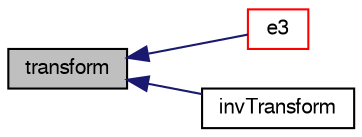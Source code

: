 digraph "transform"
{
  bgcolor="transparent";
  edge [fontname="FreeSans",fontsize="10",labelfontname="FreeSans",labelfontsize="10"];
  node [fontname="FreeSans",fontsize="10",shape=record];
  rankdir="LR";
  Node672 [label="transform",height=0.2,width=0.4,color="black", fillcolor="grey75", style="filled", fontcolor="black"];
  Node672 -> Node673 [dir="back",color="midnightblue",fontsize="10",style="solid",fontname="FreeSans"];
  Node673 [label="e3",height=0.2,width=0.4,color="red",URL="$a24998.html#ac1398080ba7864f25e4619dc2e602dee",tooltip="Return local Cartesian z-axis. "];
  Node672 -> Node675 [dir="back",color="midnightblue",fontsize="10",style="solid",fontname="FreeSans"];
  Node675 [label="invTransform",height=0.2,width=0.4,color="black",URL="$a24998.html#a3535f5647b15ab1a1efe840f72fc0103",tooltip="Inverse transform vector using transformation tensor. "];
}
